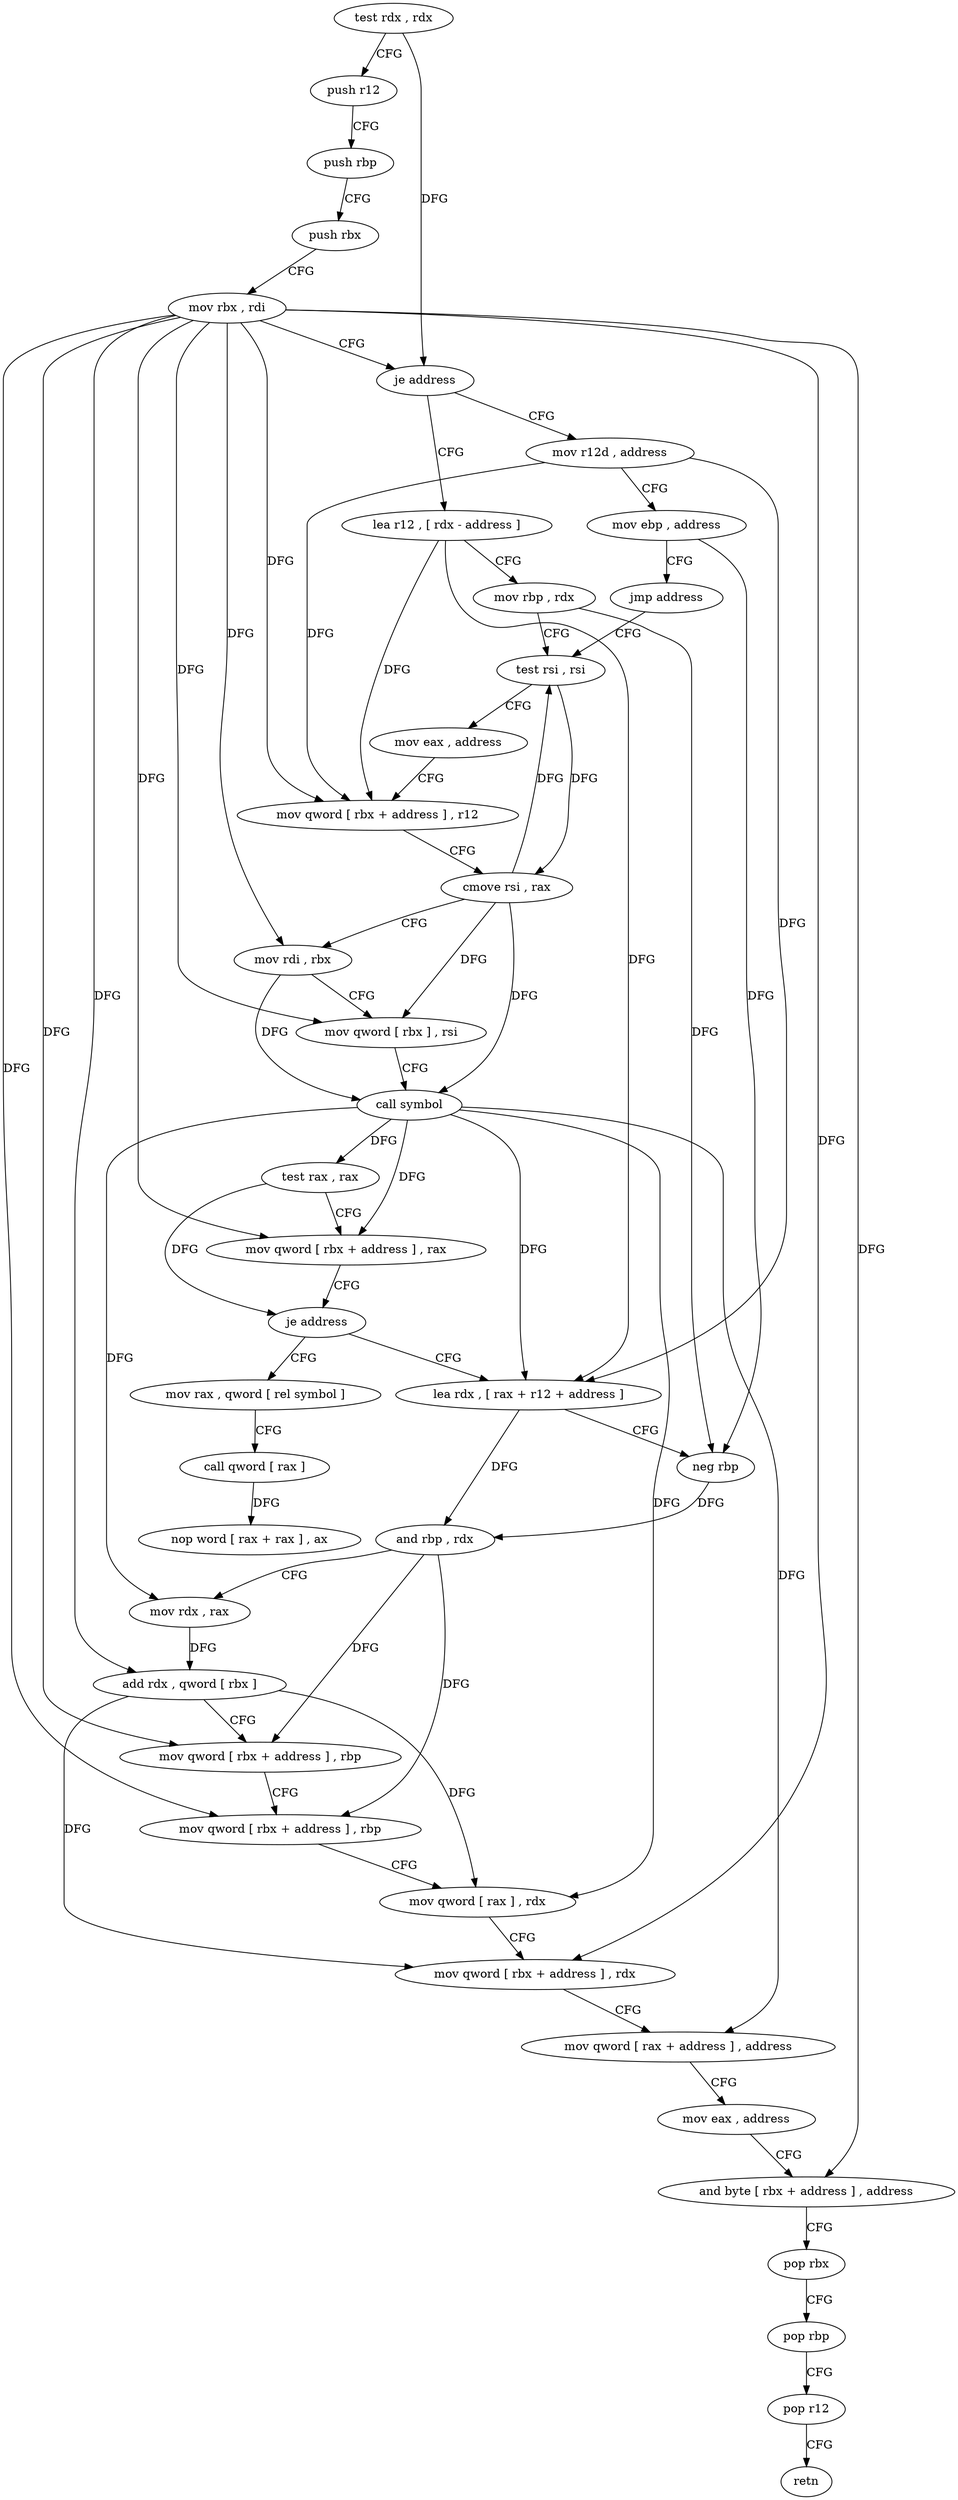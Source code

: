 digraph "func" {
"191568" [label = "test rdx , rdx" ]
"191571" [label = "push r12" ]
"191573" [label = "push rbp" ]
"191574" [label = "push rbx" ]
"191575" [label = "mov rbx , rdi" ]
"191578" [label = "je address" ]
"191680" [label = "mov r12d , address" ]
"191580" [label = "lea r12 , [ rdx - address ]" ]
"191686" [label = "mov ebp , address" ]
"191691" [label = "jmp address" ]
"191587" [label = "test rsi , rsi" ]
"191584" [label = "mov rbp , rdx" ]
"191590" [label = "mov eax , address" ]
"191595" [label = "mov qword [ rbx + address ] , r12" ]
"191599" [label = "cmove rsi , rax" ]
"191603" [label = "mov rdi , rbx" ]
"191606" [label = "mov qword [ rbx ] , rsi" ]
"191609" [label = "call symbol" ]
"191614" [label = "test rax , rax" ]
"191617" [label = "mov qword [ rbx + address ] , rax" ]
"191621" [label = "je address" ]
"191693" [label = "mov rax , qword [ rel symbol ]" ]
"191623" [label = "lea rdx , [ rax + r12 + address ]" ]
"191700" [label = "call qword [ rax ]" ]
"191702" [label = "nop word [ rax + rax ] , ax" ]
"191628" [label = "neg rbp" ]
"191631" [label = "and rbp , rdx" ]
"191634" [label = "mov rdx , rax" ]
"191637" [label = "add rdx , qword [ rbx ]" ]
"191640" [label = "mov qword [ rbx + address ] , rbp" ]
"191644" [label = "mov qword [ rbx + address ] , rbp" ]
"191648" [label = "mov qword [ rax ] , rdx" ]
"191651" [label = "mov qword [ rbx + address ] , rdx" ]
"191655" [label = "mov qword [ rax + address ] , address" ]
"191663" [label = "mov eax , address" ]
"191668" [label = "and byte [ rbx + address ] , address" ]
"191672" [label = "pop rbx" ]
"191673" [label = "pop rbp" ]
"191674" [label = "pop r12" ]
"191676" [label = "retn" ]
"191568" -> "191571" [ label = "CFG" ]
"191568" -> "191578" [ label = "DFG" ]
"191571" -> "191573" [ label = "CFG" ]
"191573" -> "191574" [ label = "CFG" ]
"191574" -> "191575" [ label = "CFG" ]
"191575" -> "191578" [ label = "CFG" ]
"191575" -> "191595" [ label = "DFG" ]
"191575" -> "191603" [ label = "DFG" ]
"191575" -> "191606" [ label = "DFG" ]
"191575" -> "191617" [ label = "DFG" ]
"191575" -> "191637" [ label = "DFG" ]
"191575" -> "191640" [ label = "DFG" ]
"191575" -> "191644" [ label = "DFG" ]
"191575" -> "191651" [ label = "DFG" ]
"191575" -> "191668" [ label = "DFG" ]
"191578" -> "191680" [ label = "CFG" ]
"191578" -> "191580" [ label = "CFG" ]
"191680" -> "191686" [ label = "CFG" ]
"191680" -> "191595" [ label = "DFG" ]
"191680" -> "191623" [ label = "DFG" ]
"191580" -> "191584" [ label = "CFG" ]
"191580" -> "191595" [ label = "DFG" ]
"191580" -> "191623" [ label = "DFG" ]
"191686" -> "191691" [ label = "CFG" ]
"191686" -> "191628" [ label = "DFG" ]
"191691" -> "191587" [ label = "CFG" ]
"191587" -> "191590" [ label = "CFG" ]
"191587" -> "191599" [ label = "DFG" ]
"191584" -> "191587" [ label = "CFG" ]
"191584" -> "191628" [ label = "DFG" ]
"191590" -> "191595" [ label = "CFG" ]
"191595" -> "191599" [ label = "CFG" ]
"191599" -> "191603" [ label = "CFG" ]
"191599" -> "191587" [ label = "DFG" ]
"191599" -> "191606" [ label = "DFG" ]
"191599" -> "191609" [ label = "DFG" ]
"191603" -> "191606" [ label = "CFG" ]
"191603" -> "191609" [ label = "DFG" ]
"191606" -> "191609" [ label = "CFG" ]
"191609" -> "191614" [ label = "DFG" ]
"191609" -> "191617" [ label = "DFG" ]
"191609" -> "191623" [ label = "DFG" ]
"191609" -> "191634" [ label = "DFG" ]
"191609" -> "191648" [ label = "DFG" ]
"191609" -> "191655" [ label = "DFG" ]
"191614" -> "191617" [ label = "CFG" ]
"191614" -> "191621" [ label = "DFG" ]
"191617" -> "191621" [ label = "CFG" ]
"191621" -> "191693" [ label = "CFG" ]
"191621" -> "191623" [ label = "CFG" ]
"191693" -> "191700" [ label = "CFG" ]
"191623" -> "191628" [ label = "CFG" ]
"191623" -> "191631" [ label = "DFG" ]
"191700" -> "191702" [ label = "DFG" ]
"191628" -> "191631" [ label = "DFG" ]
"191631" -> "191634" [ label = "CFG" ]
"191631" -> "191640" [ label = "DFG" ]
"191631" -> "191644" [ label = "DFG" ]
"191634" -> "191637" [ label = "DFG" ]
"191637" -> "191640" [ label = "CFG" ]
"191637" -> "191648" [ label = "DFG" ]
"191637" -> "191651" [ label = "DFG" ]
"191640" -> "191644" [ label = "CFG" ]
"191644" -> "191648" [ label = "CFG" ]
"191648" -> "191651" [ label = "CFG" ]
"191651" -> "191655" [ label = "CFG" ]
"191655" -> "191663" [ label = "CFG" ]
"191663" -> "191668" [ label = "CFG" ]
"191668" -> "191672" [ label = "CFG" ]
"191672" -> "191673" [ label = "CFG" ]
"191673" -> "191674" [ label = "CFG" ]
"191674" -> "191676" [ label = "CFG" ]
}
